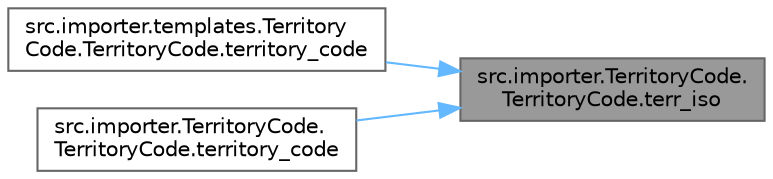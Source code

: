 digraph "src.importer.TerritoryCode.TerritoryCode.terr_iso"
{
 // LATEX_PDF_SIZE
  bgcolor="transparent";
  edge [fontname=Helvetica,fontsize=10,labelfontname=Helvetica,labelfontsize=10];
  node [fontname=Helvetica,fontsize=10,shape=box,height=0.2,width=0.4];
  rankdir="RL";
  Node1 [id="Node000001",label="src.importer.TerritoryCode.\lTerritoryCode.terr_iso",height=0.2,width=0.4,color="gray40", fillcolor="grey60", style="filled", fontcolor="black",tooltip=" "];
  Node1 -> Node2 [id="edge1_Node000001_Node000002",dir="back",color="steelblue1",style="solid",tooltip=" "];
  Node2 [id="Node000002",label="src.importer.templates.Territory\lCode.TerritoryCode.territory_code",height=0.2,width=0.4,color="grey40", fillcolor="white", style="filled",URL="$classsrc_1_1importer_1_1templates_1_1_territory_code_1_1_territory_code.html#aec3db4fad8efb6ab25721db792900a53",tooltip=" "];
  Node1 -> Node3 [id="edge2_Node000001_Node000003",dir="back",color="steelblue1",style="solid",tooltip=" "];
  Node3 [id="Node000003",label="src.importer.TerritoryCode.\lTerritoryCode.territory_code",height=0.2,width=0.4,color="grey40", fillcolor="white", style="filled",URL="$classsrc_1_1importer_1_1_territory_code_1_1_territory_code.html#aad0bd03662379784ac6cd2c17ee796fc",tooltip=" "];
}
